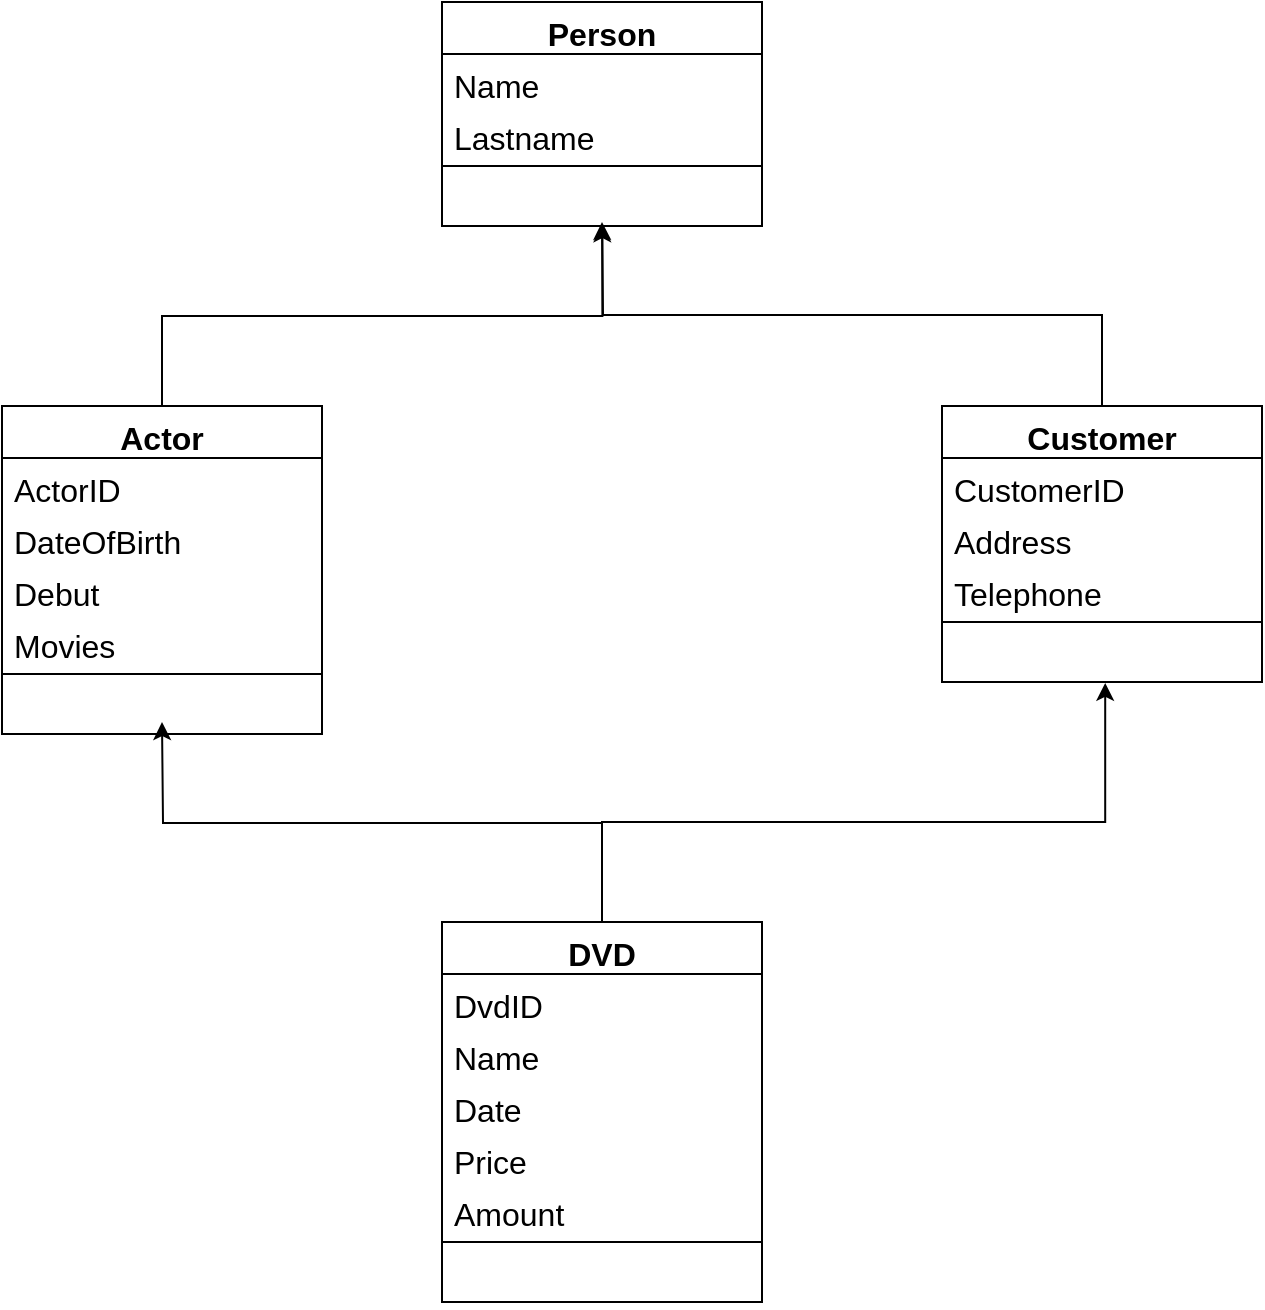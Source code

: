 <mxfile version="20.3.7" type="device"><diagram id="XDTx_a6VzXsdjt9iSVyu" name="Page-1"><mxGraphModel dx="1157" dy="589" grid="1" gridSize="10" guides="1" tooltips="1" connect="1" arrows="1" fold="1" page="1" pageScale="1" pageWidth="850" pageHeight="1100" math="0" shadow="0"><root><mxCell id="0"/><mxCell id="1" parent="0"/><mxCell id="6NVonXZ3juo15wMkZ1NU-1" value="Person" style="swimlane;fontStyle=1;align=center;verticalAlign=top;childLayout=stackLayout;horizontal=1;startSize=26;horizontalStack=0;resizeParent=1;resizeParentMax=0;resizeLast=0;collapsible=1;marginBottom=0;fontSize=16;" vertex="1" parent="1"><mxGeometry x="320" y="110" width="160" height="112" as="geometry"/></mxCell><mxCell id="6NVonXZ3juo15wMkZ1NU-2" value="Name" style="text;strokeColor=none;fillColor=none;align=left;verticalAlign=top;spacingLeft=4;spacingRight=4;overflow=hidden;rotatable=0;points=[[0,0.5],[1,0.5]];portConstraint=eastwest;fontSize=16;" vertex="1" parent="6NVonXZ3juo15wMkZ1NU-1"><mxGeometry y="26" width="160" height="26" as="geometry"/></mxCell><mxCell id="6NVonXZ3juo15wMkZ1NU-5" value="Lastname" style="text;strokeColor=none;fillColor=none;align=left;verticalAlign=top;spacingLeft=4;spacingRight=4;overflow=hidden;rotatable=0;points=[[0,0.5],[1,0.5]];portConstraint=eastwest;fontSize=16;" vertex="1" parent="6NVonXZ3juo15wMkZ1NU-1"><mxGeometry y="52" width="160" height="26" as="geometry"/></mxCell><mxCell id="6NVonXZ3juo15wMkZ1NU-3" value="" style="line;strokeWidth=1;fillColor=none;align=left;verticalAlign=middle;spacingTop=-1;spacingLeft=3;spacingRight=3;rotatable=0;labelPosition=right;points=[];portConstraint=eastwest;strokeColor=inherit;fontSize=16;" vertex="1" parent="6NVonXZ3juo15wMkZ1NU-1"><mxGeometry y="78" width="160" height="8" as="geometry"/></mxCell><mxCell id="6NVonXZ3juo15wMkZ1NU-4" value="+ method(type): type" style="text;align=left;verticalAlign=top;spacingLeft=4;spacingRight=4;overflow=hidden;rotatable=0;points=[[0,0.5],[1,0.5]];portConstraint=eastwest;fontColor=#FFFFFF;fontSize=16;" vertex="1" parent="6NVonXZ3juo15wMkZ1NU-1"><mxGeometry y="86" width="160" height="26" as="geometry"/></mxCell><mxCell id="6NVonXZ3juo15wMkZ1NU-34" style="edgeStyle=orthogonalEdgeStyle;rounded=0;orthogonalLoop=1;jettySize=auto;html=1;exitX=0.5;exitY=0;exitDx=0;exitDy=0;entryX=0.501;entryY=0.966;entryDx=0;entryDy=0;entryPerimeter=0;fontColor=#FFFFFF;fontSize=16;" edge="1" parent="1" source="6NVonXZ3juo15wMkZ1NU-7" target="6NVonXZ3juo15wMkZ1NU-4"><mxGeometry relative="1" as="geometry"/></mxCell><mxCell id="6NVonXZ3juo15wMkZ1NU-7" value="Actor" style="swimlane;fontStyle=1;align=center;verticalAlign=top;childLayout=stackLayout;horizontal=1;startSize=26;horizontalStack=0;resizeParent=1;resizeParentMax=0;resizeLast=0;collapsible=1;marginBottom=0;fontSize=16;" vertex="1" parent="1"><mxGeometry x="100" y="312" width="160" height="164" as="geometry"/></mxCell><mxCell id="6NVonXZ3juo15wMkZ1NU-8" value="ActorID" style="text;strokeColor=none;fillColor=none;align=left;verticalAlign=top;spacingLeft=4;spacingRight=4;overflow=hidden;rotatable=0;points=[[0,0.5],[1,0.5]];portConstraint=eastwest;fontSize=16;" vertex="1" parent="6NVonXZ3juo15wMkZ1NU-7"><mxGeometry y="26" width="160" height="26" as="geometry"/></mxCell><mxCell id="6NVonXZ3juo15wMkZ1NU-9" value="DateOfBirth" style="text;strokeColor=none;fillColor=none;align=left;verticalAlign=top;spacingLeft=4;spacingRight=4;overflow=hidden;rotatable=0;points=[[0,0.5],[1,0.5]];portConstraint=eastwest;fontSize=16;" vertex="1" parent="6NVonXZ3juo15wMkZ1NU-7"><mxGeometry y="52" width="160" height="26" as="geometry"/></mxCell><mxCell id="6NVonXZ3juo15wMkZ1NU-17" value="Debut" style="text;strokeColor=none;fillColor=none;align=left;verticalAlign=top;spacingLeft=4;spacingRight=4;overflow=hidden;rotatable=0;points=[[0,0.5],[1,0.5]];portConstraint=eastwest;fontSize=16;" vertex="1" parent="6NVonXZ3juo15wMkZ1NU-7"><mxGeometry y="78" width="160" height="26" as="geometry"/></mxCell><mxCell id="6NVonXZ3juo15wMkZ1NU-30" value="Movies" style="text;strokeColor=none;fillColor=none;align=left;verticalAlign=top;spacingLeft=4;spacingRight=4;overflow=hidden;rotatable=0;points=[[0,0.5],[1,0.5]];portConstraint=eastwest;fontSize=16;" vertex="1" parent="6NVonXZ3juo15wMkZ1NU-7"><mxGeometry y="104" width="160" height="26" as="geometry"/></mxCell><mxCell id="6NVonXZ3juo15wMkZ1NU-10" value="" style="line;strokeWidth=1;fillColor=none;align=left;verticalAlign=middle;spacingTop=-1;spacingLeft=3;spacingRight=3;rotatable=0;labelPosition=right;points=[];portConstraint=eastwest;strokeColor=inherit;fontSize=16;" vertex="1" parent="6NVonXZ3juo15wMkZ1NU-7"><mxGeometry y="130" width="160" height="8" as="geometry"/></mxCell><mxCell id="6NVonXZ3juo15wMkZ1NU-11" value="+ method(type): type" style="text;align=left;verticalAlign=top;spacingLeft=4;spacingRight=4;overflow=hidden;rotatable=0;points=[[0,0.5],[1,0.5]];portConstraint=eastwest;fontColor=#FFFFFF;fontSize=16;" vertex="1" parent="6NVonXZ3juo15wMkZ1NU-7"><mxGeometry y="138" width="160" height="26" as="geometry"/></mxCell><mxCell id="6NVonXZ3juo15wMkZ1NU-35" style="edgeStyle=orthogonalEdgeStyle;rounded=0;orthogonalLoop=1;jettySize=auto;html=1;exitX=0.5;exitY=0;exitDx=0;exitDy=0;fontColor=#FFFFFF;fontSize=16;" edge="1" parent="1" source="6NVonXZ3juo15wMkZ1NU-18"><mxGeometry relative="1" as="geometry"><mxPoint x="400" y="220" as="targetPoint"/></mxGeometry></mxCell><mxCell id="6NVonXZ3juo15wMkZ1NU-18" value="Customer" style="swimlane;fontStyle=1;align=center;verticalAlign=top;childLayout=stackLayout;horizontal=1;startSize=26;horizontalStack=0;resizeParent=1;resizeParentMax=0;resizeLast=0;collapsible=1;marginBottom=0;fontSize=16;" vertex="1" parent="1"><mxGeometry x="570" y="312" width="160" height="138" as="geometry"/></mxCell><mxCell id="6NVonXZ3juo15wMkZ1NU-19" value="CustomerID" style="text;strokeColor=none;fillColor=none;align=left;verticalAlign=top;spacingLeft=4;spacingRight=4;overflow=hidden;rotatable=0;points=[[0,0.5],[1,0.5]];portConstraint=eastwest;fontSize=16;" vertex="1" parent="6NVonXZ3juo15wMkZ1NU-18"><mxGeometry y="26" width="160" height="26" as="geometry"/></mxCell><mxCell id="6NVonXZ3juo15wMkZ1NU-20" value="Address" style="text;strokeColor=none;fillColor=none;align=left;verticalAlign=top;spacingLeft=4;spacingRight=4;overflow=hidden;rotatable=0;points=[[0,0.5],[1,0.5]];portConstraint=eastwest;fontSize=16;" vertex="1" parent="6NVonXZ3juo15wMkZ1NU-18"><mxGeometry y="52" width="160" height="26" as="geometry"/></mxCell><mxCell id="6NVonXZ3juo15wMkZ1NU-22" value="Telephone" style="text;strokeColor=none;fillColor=none;align=left;verticalAlign=top;spacingLeft=4;spacingRight=4;overflow=hidden;rotatable=0;points=[[0,0.5],[1,0.5]];portConstraint=eastwest;fontSize=16;" vertex="1" parent="6NVonXZ3juo15wMkZ1NU-18"><mxGeometry y="78" width="160" height="26" as="geometry"/></mxCell><mxCell id="6NVonXZ3juo15wMkZ1NU-21" value="" style="line;strokeWidth=1;fillColor=none;align=left;verticalAlign=middle;spacingTop=-1;spacingLeft=3;spacingRight=3;rotatable=0;labelPosition=right;points=[];portConstraint=eastwest;strokeColor=inherit;fontSize=16;" vertex="1" parent="6NVonXZ3juo15wMkZ1NU-18"><mxGeometry y="104" width="160" height="8" as="geometry"/></mxCell><mxCell id="6NVonXZ3juo15wMkZ1NU-23" value="+ method(type): type" style="text;align=left;verticalAlign=top;spacingLeft=4;spacingRight=4;overflow=hidden;rotatable=0;points=[[0,0.5],[1,0.5]];portConstraint=eastwest;fontColor=#FFFFFF;fontSize=16;" vertex="1" parent="6NVonXZ3juo15wMkZ1NU-18"><mxGeometry y="112" width="160" height="26" as="geometry"/></mxCell><mxCell id="6NVonXZ3juo15wMkZ1NU-36" style="edgeStyle=orthogonalEdgeStyle;rounded=0;orthogonalLoop=1;jettySize=auto;html=1;exitX=0.5;exitY=0;exitDx=0;exitDy=0;fontColor=#FFFFFF;fontSize=16;" edge="1" parent="1" source="6NVonXZ3juo15wMkZ1NU-24"><mxGeometry relative="1" as="geometry"><mxPoint x="180" y="470" as="targetPoint"/></mxGeometry></mxCell><mxCell id="6NVonXZ3juo15wMkZ1NU-37" style="edgeStyle=orthogonalEdgeStyle;rounded=0;orthogonalLoop=1;jettySize=auto;html=1;exitX=0.5;exitY=0;exitDx=0;exitDy=0;entryX=0.51;entryY=1.017;entryDx=0;entryDy=0;entryPerimeter=0;fontColor=#FFFFFF;fontSize=16;" edge="1" parent="1" source="6NVonXZ3juo15wMkZ1NU-24" target="6NVonXZ3juo15wMkZ1NU-23"><mxGeometry relative="1" as="geometry"><Array as="points"><mxPoint x="400" y="520"/><mxPoint x="652" y="520"/></Array></mxGeometry></mxCell><mxCell id="6NVonXZ3juo15wMkZ1NU-24" value="DVD" style="swimlane;fontStyle=1;align=center;verticalAlign=top;childLayout=stackLayout;horizontal=1;startSize=26;horizontalStack=0;resizeParent=1;resizeParentMax=0;resizeLast=0;collapsible=1;marginBottom=0;fontSize=16;" vertex="1" parent="1"><mxGeometry x="320" y="570" width="160" height="190" as="geometry"/></mxCell><mxCell id="6NVonXZ3juo15wMkZ1NU-25" value="DvdID" style="text;strokeColor=none;fillColor=none;align=left;verticalAlign=top;spacingLeft=4;spacingRight=4;overflow=hidden;rotatable=0;points=[[0,0.5],[1,0.5]];portConstraint=eastwest;fontSize=16;" vertex="1" parent="6NVonXZ3juo15wMkZ1NU-24"><mxGeometry y="26" width="160" height="26" as="geometry"/></mxCell><mxCell id="6NVonXZ3juo15wMkZ1NU-28" value="Name" style="text;strokeColor=none;fillColor=none;align=left;verticalAlign=top;spacingLeft=4;spacingRight=4;overflow=hidden;rotatable=0;points=[[0,0.5],[1,0.5]];portConstraint=eastwest;fontSize=16;" vertex="1" parent="6NVonXZ3juo15wMkZ1NU-24"><mxGeometry y="52" width="160" height="26" as="geometry"/></mxCell><mxCell id="6NVonXZ3juo15wMkZ1NU-26" value="Date" style="text;strokeColor=none;fillColor=none;align=left;verticalAlign=top;spacingLeft=4;spacingRight=4;overflow=hidden;rotatable=0;points=[[0,0.5],[1,0.5]];portConstraint=eastwest;fontSize=16;" vertex="1" parent="6NVonXZ3juo15wMkZ1NU-24"><mxGeometry y="78" width="160" height="26" as="geometry"/></mxCell><mxCell id="6NVonXZ3juo15wMkZ1NU-31" value="Price" style="text;strokeColor=none;fillColor=none;align=left;verticalAlign=top;spacingLeft=4;spacingRight=4;overflow=hidden;rotatable=0;points=[[0,0.5],[1,0.5]];portConstraint=eastwest;fontSize=16;" vertex="1" parent="6NVonXZ3juo15wMkZ1NU-24"><mxGeometry y="104" width="160" height="26" as="geometry"/></mxCell><mxCell id="6NVonXZ3juo15wMkZ1NU-33" value="Amount" style="text;strokeColor=none;fillColor=none;align=left;verticalAlign=top;spacingLeft=4;spacingRight=4;overflow=hidden;rotatable=0;points=[[0,0.5],[1,0.5]];portConstraint=eastwest;fontSize=16;" vertex="1" parent="6NVonXZ3juo15wMkZ1NU-24"><mxGeometry y="130" width="160" height="26" as="geometry"/></mxCell><mxCell id="6NVonXZ3juo15wMkZ1NU-27" value="" style="line;strokeWidth=1;fillColor=none;align=left;verticalAlign=middle;spacingTop=-1;spacingLeft=3;spacingRight=3;rotatable=0;labelPosition=right;points=[];portConstraint=eastwest;strokeColor=inherit;fontSize=16;" vertex="1" parent="6NVonXZ3juo15wMkZ1NU-24"><mxGeometry y="156" width="160" height="8" as="geometry"/></mxCell><mxCell id="6NVonXZ3juo15wMkZ1NU-29" value="+ method(type): type" style="text;align=left;verticalAlign=top;spacingLeft=4;spacingRight=4;overflow=hidden;rotatable=0;points=[[0,0.5],[1,0.5]];portConstraint=eastwest;fontColor=#FFFFFF;fontSize=16;" vertex="1" parent="6NVonXZ3juo15wMkZ1NU-24"><mxGeometry y="164" width="160" height="26" as="geometry"/></mxCell></root></mxGraphModel></diagram></mxfile>
